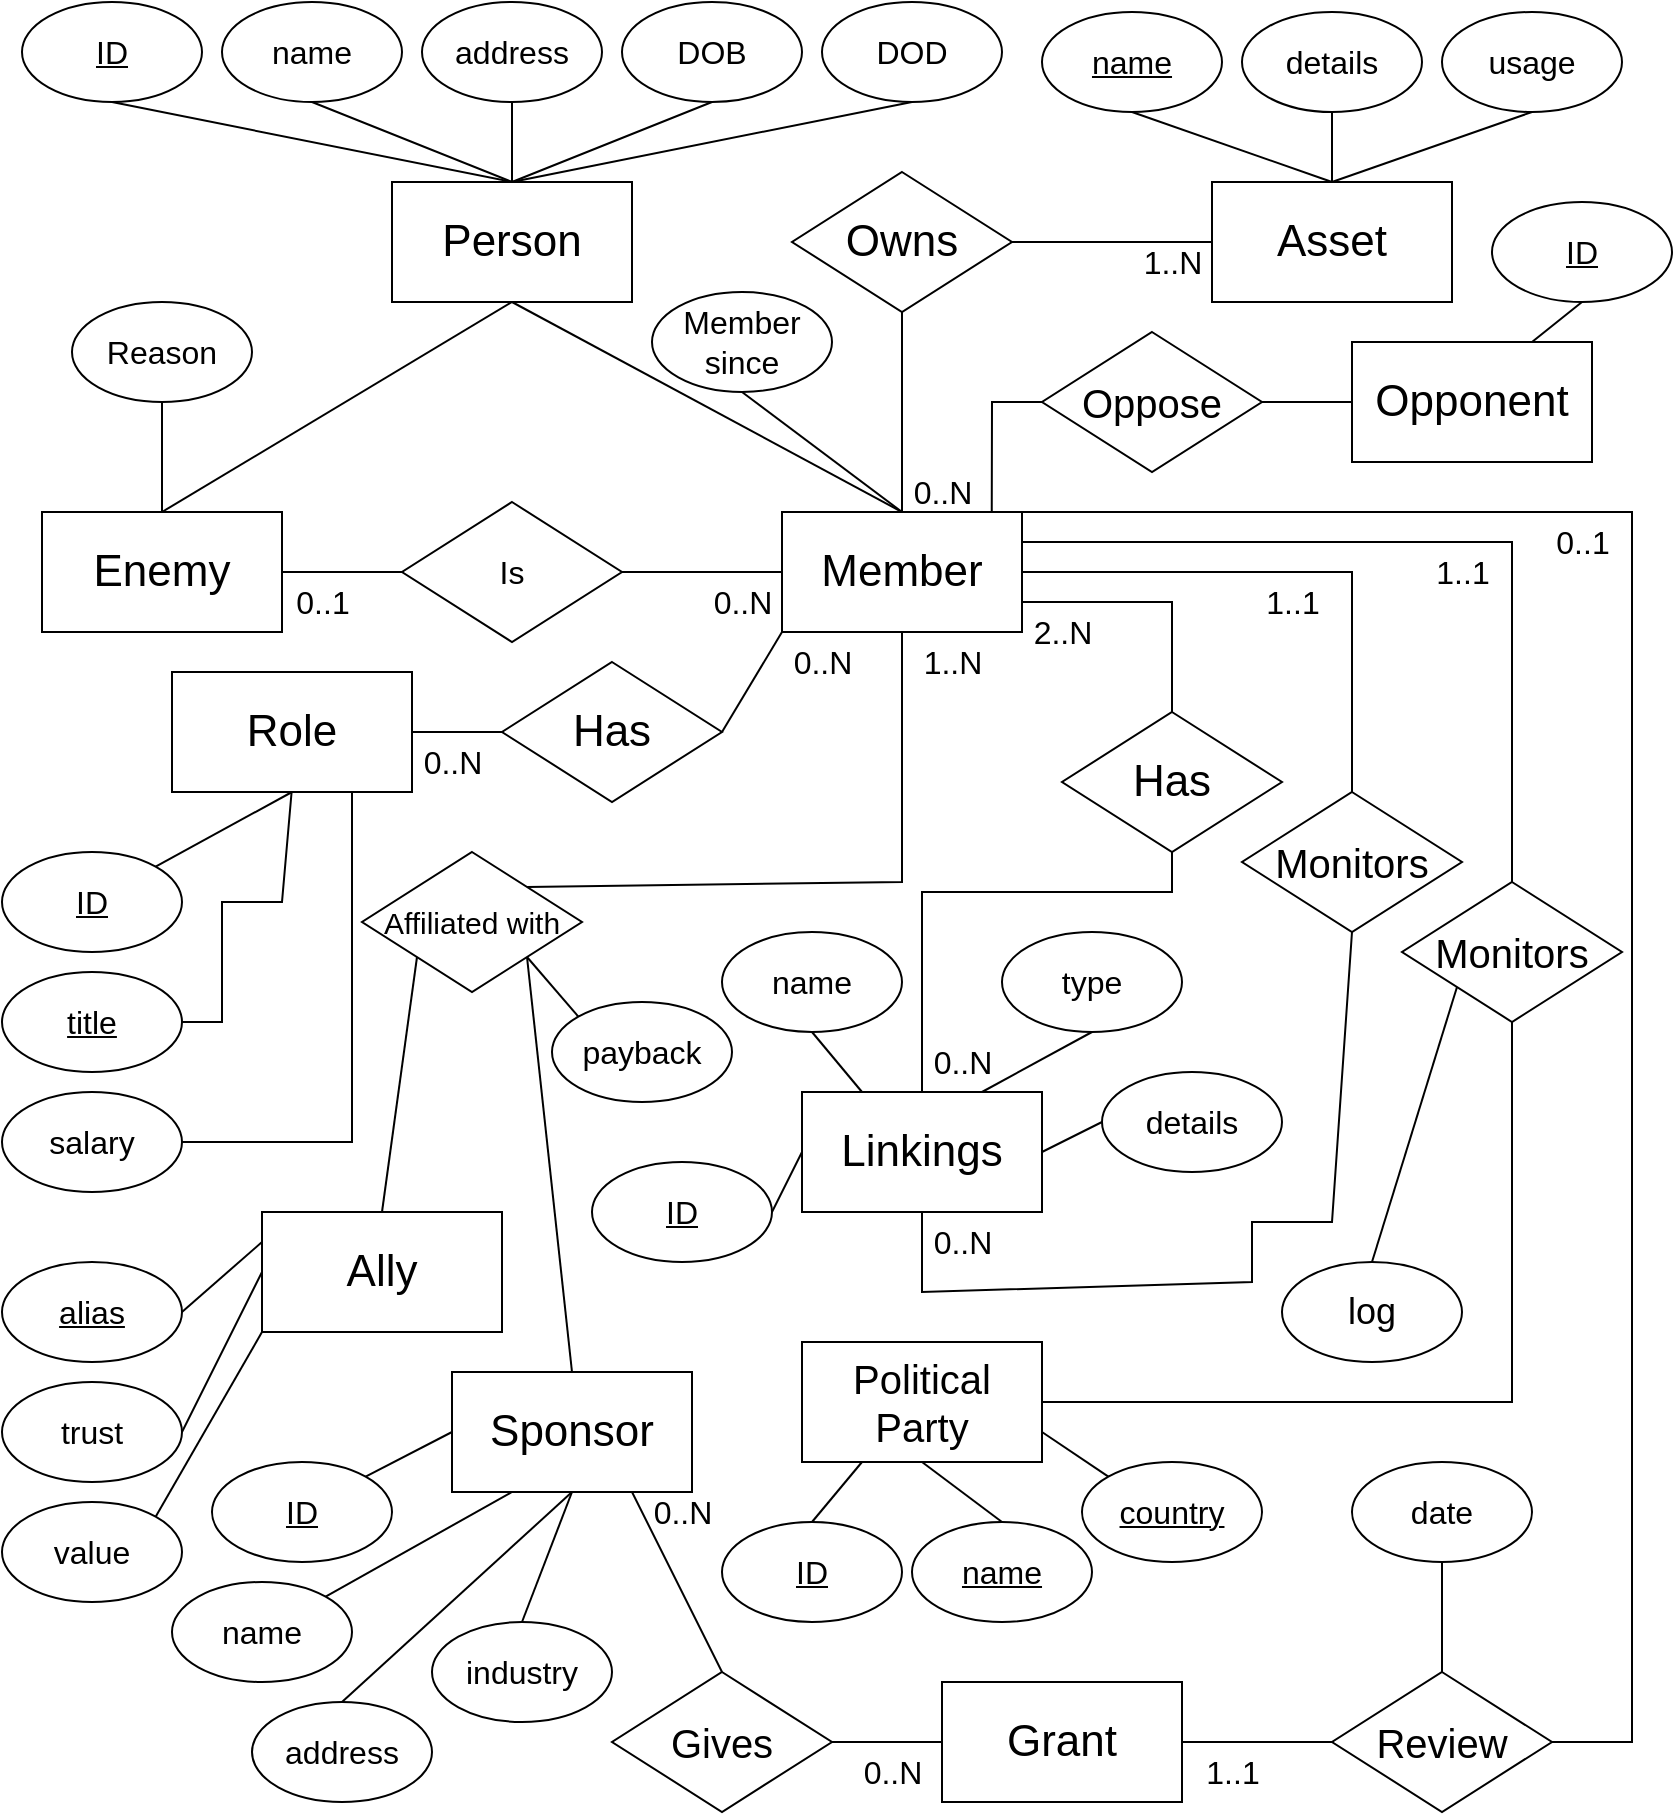 <mxfile version="21.7.5" type="github">
  <diagram name="Page-1" id="virh6kS-kzBfhPwersIV">
    <mxGraphModel dx="1173" dy="1079" grid="1" gridSize="10" guides="1" tooltips="1" connect="1" arrows="1" fold="1" page="1" pageScale="1" pageWidth="850" pageHeight="1100" math="0" shadow="0">
      <root>
        <mxCell id="0" />
        <mxCell id="1" parent="0" />
        <mxCell id="rcmOtTDqJYUiHFNHpbAC-1" value="&lt;font style=&quot;font-size: 22px;&quot;&gt;Person&lt;/font&gt;" style="rounded=0;whiteSpace=wrap;html=1;" vertex="1" parent="1">
          <mxGeometry x="210" y="90" width="120" height="60" as="geometry" />
        </mxCell>
        <mxCell id="rcmOtTDqJYUiHFNHpbAC-2" value="&lt;font style=&quot;font-size: 16px;&quot;&gt;&lt;u&gt;ID&lt;/u&gt;&lt;/font&gt;" style="ellipse;whiteSpace=wrap;html=1;" vertex="1" parent="1">
          <mxGeometry x="25" width="90" height="50" as="geometry" />
        </mxCell>
        <mxCell id="rcmOtTDqJYUiHFNHpbAC-3" value="&lt;font style=&quot;font-size: 16px;&quot;&gt;name&lt;/font&gt;" style="ellipse;whiteSpace=wrap;html=1;" vertex="1" parent="1">
          <mxGeometry x="125" width="90" height="50" as="geometry" />
        </mxCell>
        <mxCell id="rcmOtTDqJYUiHFNHpbAC-4" value="&lt;font style=&quot;font-size: 16px;&quot;&gt;address&lt;/font&gt;" style="ellipse;whiteSpace=wrap;html=1;" vertex="1" parent="1">
          <mxGeometry x="225" width="90" height="50" as="geometry" />
        </mxCell>
        <mxCell id="rcmOtTDqJYUiHFNHpbAC-5" value="&lt;font style=&quot;font-size: 16px;&quot;&gt;DOB&lt;u&gt;&lt;br&gt;&lt;/u&gt;&lt;/font&gt;" style="ellipse;whiteSpace=wrap;html=1;" vertex="1" parent="1">
          <mxGeometry x="325" width="90" height="50" as="geometry" />
        </mxCell>
        <mxCell id="rcmOtTDqJYUiHFNHpbAC-6" value="&lt;font style=&quot;font-size: 16px;&quot;&gt;DOD&lt;/font&gt;" style="ellipse;whiteSpace=wrap;html=1;" vertex="1" parent="1">
          <mxGeometry x="425" width="90" height="50" as="geometry" />
        </mxCell>
        <mxCell id="rcmOtTDqJYUiHFNHpbAC-7" value="" style="endArrow=none;html=1;rounded=0;exitX=0.5;exitY=0;exitDx=0;exitDy=0;entryX=0.5;entryY=1;entryDx=0;entryDy=0;" edge="1" parent="1" source="rcmOtTDqJYUiHFNHpbAC-1" target="rcmOtTDqJYUiHFNHpbAC-2">
          <mxGeometry width="50" height="50" relative="1" as="geometry">
            <mxPoint x="325" y="200" as="sourcePoint" />
            <mxPoint x="375" y="150" as="targetPoint" />
          </mxGeometry>
        </mxCell>
        <mxCell id="rcmOtTDqJYUiHFNHpbAC-8" value="" style="endArrow=none;html=1;rounded=0;exitX=0.5;exitY=0;exitDx=0;exitDy=0;entryX=0.5;entryY=1;entryDx=0;entryDy=0;" edge="1" parent="1" source="rcmOtTDqJYUiHFNHpbAC-1" target="rcmOtTDqJYUiHFNHpbAC-3">
          <mxGeometry width="50" height="50" relative="1" as="geometry">
            <mxPoint x="280" y="100" as="sourcePoint" />
            <mxPoint x="80" y="60" as="targetPoint" />
          </mxGeometry>
        </mxCell>
        <mxCell id="rcmOtTDqJYUiHFNHpbAC-9" value="" style="endArrow=none;html=1;rounded=0;exitX=0.5;exitY=0;exitDx=0;exitDy=0;entryX=0.5;entryY=1;entryDx=0;entryDy=0;" edge="1" parent="1" source="rcmOtTDqJYUiHFNHpbAC-1" target="rcmOtTDqJYUiHFNHpbAC-4">
          <mxGeometry width="50" height="50" relative="1" as="geometry">
            <mxPoint x="290" y="110" as="sourcePoint" />
            <mxPoint x="90" y="70" as="targetPoint" />
          </mxGeometry>
        </mxCell>
        <mxCell id="rcmOtTDqJYUiHFNHpbAC-10" value="" style="endArrow=none;html=1;rounded=0;exitX=0.5;exitY=0;exitDx=0;exitDy=0;entryX=0.5;entryY=1;entryDx=0;entryDy=0;" edge="1" parent="1" source="rcmOtTDqJYUiHFNHpbAC-1" target="rcmOtTDqJYUiHFNHpbAC-5">
          <mxGeometry width="50" height="50" relative="1" as="geometry">
            <mxPoint x="300" y="120" as="sourcePoint" />
            <mxPoint x="100" y="80" as="targetPoint" />
          </mxGeometry>
        </mxCell>
        <mxCell id="rcmOtTDqJYUiHFNHpbAC-11" value="" style="endArrow=none;html=1;rounded=0;exitX=0.5;exitY=0;exitDx=0;exitDy=0;entryX=0.5;entryY=1;entryDx=0;entryDy=0;" edge="1" parent="1" source="rcmOtTDqJYUiHFNHpbAC-1" target="rcmOtTDqJYUiHFNHpbAC-6">
          <mxGeometry width="50" height="50" relative="1" as="geometry">
            <mxPoint x="310" y="130" as="sourcePoint" />
            <mxPoint x="110" y="90" as="targetPoint" />
          </mxGeometry>
        </mxCell>
        <mxCell id="rcmOtTDqJYUiHFNHpbAC-13" value="&lt;font style=&quot;font-size: 22px;&quot;&gt;Member&lt;/font&gt;" style="rounded=0;whiteSpace=wrap;html=1;" vertex="1" parent="1">
          <mxGeometry x="405" y="255" width="120" height="60" as="geometry" />
        </mxCell>
        <mxCell id="rcmOtTDqJYUiHFNHpbAC-14" value="&lt;font style=&quot;font-size: 22px;&quot;&gt;Enemy&lt;/font&gt;" style="rounded=0;whiteSpace=wrap;html=1;" vertex="1" parent="1">
          <mxGeometry x="35" y="255" width="120" height="60" as="geometry" />
        </mxCell>
        <mxCell id="rcmOtTDqJYUiHFNHpbAC-15" value="&lt;font style=&quot;font-size: 22px;&quot;&gt;Asset&lt;/font&gt;" style="rounded=0;whiteSpace=wrap;html=1;" vertex="1" parent="1">
          <mxGeometry x="620" y="90" width="120" height="60" as="geometry" />
        </mxCell>
        <mxCell id="rcmOtTDqJYUiHFNHpbAC-16" value="&lt;font style=&quot;font-size: 22px;&quot;&gt;Linkings&lt;/font&gt;" style="rounded=0;whiteSpace=wrap;html=1;" vertex="1" parent="1">
          <mxGeometry x="415" y="545" width="120" height="60" as="geometry" />
        </mxCell>
        <mxCell id="rcmOtTDqJYUiHFNHpbAC-17" value="&lt;font style=&quot;font-size: 22px;&quot;&gt;Role&lt;/font&gt;" style="rounded=0;whiteSpace=wrap;html=1;" vertex="1" parent="1">
          <mxGeometry x="100" y="335" width="120" height="60" as="geometry" />
        </mxCell>
        <mxCell id="rcmOtTDqJYUiHFNHpbAC-18" value="&lt;font style=&quot;font-size: 20px;&quot;&gt;Political Party&lt;/font&gt;" style="rounded=0;whiteSpace=wrap;html=1;" vertex="1" parent="1">
          <mxGeometry x="415" y="670" width="120" height="60" as="geometry" />
        </mxCell>
        <mxCell id="rcmOtTDqJYUiHFNHpbAC-19" value="&lt;font style=&quot;font-size: 22px;&quot;&gt;Ally&lt;/font&gt;" style="rounded=0;whiteSpace=wrap;html=1;" vertex="1" parent="1">
          <mxGeometry x="145" y="605" width="120" height="60" as="geometry" />
        </mxCell>
        <mxCell id="rcmOtTDqJYUiHFNHpbAC-20" value="&lt;font style=&quot;font-size: 22px;&quot;&gt;Sponsor&lt;/font&gt;" style="rounded=0;whiteSpace=wrap;html=1;" vertex="1" parent="1">
          <mxGeometry x="240" y="685" width="120" height="60" as="geometry" />
        </mxCell>
        <mxCell id="rcmOtTDqJYUiHFNHpbAC-21" value="&lt;font style=&quot;font-size: 22px;&quot;&gt;Grant&lt;/font&gt;" style="rounded=0;whiteSpace=wrap;html=1;" vertex="1" parent="1">
          <mxGeometry x="485" y="840" width="120" height="60" as="geometry" />
        </mxCell>
        <mxCell id="rcmOtTDqJYUiHFNHpbAC-22" value="&lt;font style=&quot;font-size: 22px;&quot;&gt;Opponent&lt;/font&gt;" style="rounded=0;whiteSpace=wrap;html=1;" vertex="1" parent="1">
          <mxGeometry x="690" y="170" width="120" height="60" as="geometry" />
        </mxCell>
        <mxCell id="rcmOtTDqJYUiHFNHpbAC-23" value="" style="endArrow=none;html=1;rounded=0;exitX=0.5;exitY=1;exitDx=0;exitDy=0;entryX=0.5;entryY=0;entryDx=0;entryDy=0;" edge="1" parent="1" source="rcmOtTDqJYUiHFNHpbAC-1" target="rcmOtTDqJYUiHFNHpbAC-14">
          <mxGeometry width="50" height="50" relative="1" as="geometry">
            <mxPoint x="555" y="250" as="sourcePoint" />
            <mxPoint x="605" y="200" as="targetPoint" />
          </mxGeometry>
        </mxCell>
        <mxCell id="rcmOtTDqJYUiHFNHpbAC-24" value="" style="endArrow=none;html=1;rounded=0;exitX=0.5;exitY=1;exitDx=0;exitDy=0;entryX=0.5;entryY=0;entryDx=0;entryDy=0;" edge="1" parent="1" source="rcmOtTDqJYUiHFNHpbAC-1" target="rcmOtTDqJYUiHFNHpbAC-13">
          <mxGeometry width="50" height="50" relative="1" as="geometry">
            <mxPoint x="555" y="250" as="sourcePoint" />
            <mxPoint x="605" y="200" as="targetPoint" />
          </mxGeometry>
        </mxCell>
        <mxCell id="rcmOtTDqJYUiHFNHpbAC-25" value="&lt;font style=&quot;font-size: 22px;&quot;&gt;Owns&lt;/font&gt;" style="rhombus;whiteSpace=wrap;html=1;" vertex="1" parent="1">
          <mxGeometry x="410" y="85" width="110" height="70" as="geometry" />
        </mxCell>
        <mxCell id="rcmOtTDqJYUiHFNHpbAC-27" value="" style="endArrow=none;html=1;rounded=0;exitX=0;exitY=0.5;exitDx=0;exitDy=0;entryX=1;entryY=0.5;entryDx=0;entryDy=0;" edge="1" parent="1" source="rcmOtTDqJYUiHFNHpbAC-15" target="rcmOtTDqJYUiHFNHpbAC-25">
          <mxGeometry width="50" height="50" relative="1" as="geometry">
            <mxPoint x="1015" y="75" as="sourcePoint" />
            <mxPoint x="1065" y="25" as="targetPoint" />
          </mxGeometry>
        </mxCell>
        <mxCell id="rcmOtTDqJYUiHFNHpbAC-28" value="&lt;font style=&quot;font-size: 16px;&quot;&gt;1..N&lt;/font&gt;" style="text;html=1;align=center;verticalAlign=middle;resizable=0;points=[];autosize=1;strokeColor=none;fillColor=none;" vertex="1" parent="1">
          <mxGeometry x="575" y="115" width="50" height="30" as="geometry" />
        </mxCell>
        <mxCell id="rcmOtTDqJYUiHFNHpbAC-29" value="&lt;font style=&quot;font-size: 16px;&quot;&gt;0..N&lt;/font&gt;" style="text;html=1;align=center;verticalAlign=middle;resizable=0;points=[];autosize=1;strokeColor=none;fillColor=none;" vertex="1" parent="1">
          <mxGeometry x="460" y="230" width="50" height="30" as="geometry" />
        </mxCell>
        <mxCell id="rcmOtTDqJYUiHFNHpbAC-30" value="&lt;font style=&quot;font-size: 16px;&quot;&gt;Reason&lt;/font&gt;" style="ellipse;whiteSpace=wrap;html=1;" vertex="1" parent="1">
          <mxGeometry x="50" y="150" width="90" height="50" as="geometry" />
        </mxCell>
        <mxCell id="rcmOtTDqJYUiHFNHpbAC-31" value="" style="endArrow=none;html=1;rounded=0;exitX=0.5;exitY=0;exitDx=0;exitDy=0;entryX=0.5;entryY=1;entryDx=0;entryDy=0;" edge="1" parent="1" source="rcmOtTDqJYUiHFNHpbAC-14" target="rcmOtTDqJYUiHFNHpbAC-30">
          <mxGeometry width="50" height="50" relative="1" as="geometry">
            <mxPoint x="445" y="190" as="sourcePoint" />
            <mxPoint x="495" y="140" as="targetPoint" />
          </mxGeometry>
        </mxCell>
        <mxCell id="rcmOtTDqJYUiHFNHpbAC-32" value="&lt;font style=&quot;font-size: 16px;&quot;&gt;Member since&lt;u&gt;&lt;br&gt;&lt;/u&gt;&lt;/font&gt;" style="ellipse;whiteSpace=wrap;html=1;" vertex="1" parent="1">
          <mxGeometry x="340" y="145" width="90" height="50" as="geometry" />
        </mxCell>
        <mxCell id="rcmOtTDqJYUiHFNHpbAC-33" value="" style="endArrow=none;html=1;rounded=0;exitX=0.5;exitY=0;exitDx=0;exitDy=0;entryX=0.5;entryY=1;entryDx=0;entryDy=0;" edge="1" parent="1" source="rcmOtTDqJYUiHFNHpbAC-13" target="rcmOtTDqJYUiHFNHpbAC-32">
          <mxGeometry width="50" height="50" relative="1" as="geometry">
            <mxPoint x="615" y="170" as="sourcePoint" />
            <mxPoint x="665" y="120" as="targetPoint" />
          </mxGeometry>
        </mxCell>
        <mxCell id="rcmOtTDqJYUiHFNHpbAC-34" value="&lt;font style=&quot;font-size: 16px;&quot;&gt;Is&lt;/font&gt;" style="rhombus;whiteSpace=wrap;html=1;" vertex="1" parent="1">
          <mxGeometry x="215" y="250" width="110" height="70" as="geometry" />
        </mxCell>
        <mxCell id="rcmOtTDqJYUiHFNHpbAC-35" value="" style="endArrow=none;html=1;rounded=0;exitX=0;exitY=0.5;exitDx=0;exitDy=0;entryX=1;entryY=0.5;entryDx=0;entryDy=0;" edge="1" parent="1" source="rcmOtTDqJYUiHFNHpbAC-13" target="rcmOtTDqJYUiHFNHpbAC-34">
          <mxGeometry width="50" height="50" relative="1" as="geometry">
            <mxPoint x="615" y="245" as="sourcePoint" />
            <mxPoint x="665" y="195" as="targetPoint" />
          </mxGeometry>
        </mxCell>
        <mxCell id="rcmOtTDqJYUiHFNHpbAC-36" value="" style="endArrow=none;html=1;rounded=0;exitX=0;exitY=0.5;exitDx=0;exitDy=0;entryX=1;entryY=0.5;entryDx=0;entryDy=0;" edge="1" parent="1" source="rcmOtTDqJYUiHFNHpbAC-34" target="rcmOtTDqJYUiHFNHpbAC-14">
          <mxGeometry width="50" height="50" relative="1" as="geometry">
            <mxPoint x="615" y="245" as="sourcePoint" />
            <mxPoint x="665" y="195" as="targetPoint" />
          </mxGeometry>
        </mxCell>
        <mxCell id="rcmOtTDqJYUiHFNHpbAC-37" value="&lt;font style=&quot;font-size: 16px;&quot;&gt;0..N &lt;br&gt;&lt;/font&gt;" style="text;html=1;align=center;verticalAlign=middle;resizable=0;points=[];autosize=1;strokeColor=none;fillColor=none;" vertex="1" parent="1">
          <mxGeometry x="360" y="285" width="50" height="30" as="geometry" />
        </mxCell>
        <mxCell id="rcmOtTDqJYUiHFNHpbAC-38" value="&lt;u&gt;&lt;font style=&quot;font-size: 16px;&quot;&gt;name&lt;/font&gt;&lt;/u&gt;" style="ellipse;whiteSpace=wrap;html=1;" vertex="1" parent="1">
          <mxGeometry x="535" y="5" width="90" height="50" as="geometry" />
        </mxCell>
        <mxCell id="rcmOtTDqJYUiHFNHpbAC-39" value="&lt;font style=&quot;font-size: 16px;&quot;&gt;details&lt;/font&gt;" style="ellipse;whiteSpace=wrap;html=1;" vertex="1" parent="1">
          <mxGeometry x="635" y="5" width="90" height="50" as="geometry" />
        </mxCell>
        <mxCell id="rcmOtTDqJYUiHFNHpbAC-40" value="&lt;font style=&quot;font-size: 16px;&quot;&gt;usage&lt;/font&gt;" style="ellipse;whiteSpace=wrap;html=1;" vertex="1" parent="1">
          <mxGeometry x="735" y="5" width="90" height="50" as="geometry" />
        </mxCell>
        <mxCell id="rcmOtTDqJYUiHFNHpbAC-41" value="" style="endArrow=none;html=1;rounded=0;exitX=0.5;exitY=0;exitDx=0;exitDy=0;entryX=0.5;entryY=1;entryDx=0;entryDy=0;" edge="1" parent="1" source="rcmOtTDqJYUiHFNHpbAC-15" target="rcmOtTDqJYUiHFNHpbAC-38">
          <mxGeometry width="50" height="50" relative="1" as="geometry">
            <mxPoint x="1045" y="15" as="sourcePoint" />
            <mxPoint x="1095" y="-35" as="targetPoint" />
          </mxGeometry>
        </mxCell>
        <mxCell id="rcmOtTDqJYUiHFNHpbAC-42" value="" style="endArrow=none;html=1;rounded=0;exitX=0.5;exitY=0;exitDx=0;exitDy=0;entryX=0.5;entryY=1;entryDx=0;entryDy=0;" edge="1" parent="1" source="rcmOtTDqJYUiHFNHpbAC-15" target="rcmOtTDqJYUiHFNHpbAC-39">
          <mxGeometry width="50" height="50" relative="1" as="geometry">
            <mxPoint x="740" y="95" as="sourcePoint" />
            <mxPoint x="1105" y="-25" as="targetPoint" />
          </mxGeometry>
        </mxCell>
        <mxCell id="rcmOtTDqJYUiHFNHpbAC-43" value="" style="endArrow=none;html=1;rounded=0;exitX=0.5;exitY=0;exitDx=0;exitDy=0;entryX=0.5;entryY=1;entryDx=0;entryDy=0;" edge="1" parent="1" source="rcmOtTDqJYUiHFNHpbAC-15" target="rcmOtTDqJYUiHFNHpbAC-40">
          <mxGeometry width="50" height="50" relative="1" as="geometry">
            <mxPoint x="750" y="105" as="sourcePoint" />
            <mxPoint x="1115" y="-15" as="targetPoint" />
          </mxGeometry>
        </mxCell>
        <mxCell id="rcmOtTDqJYUiHFNHpbAC-44" value="&lt;u&gt;&lt;font style=&quot;font-size: 16px;&quot;&gt;ID&lt;/font&gt;&lt;/u&gt;" style="ellipse;whiteSpace=wrap;html=1;" vertex="1" parent="1">
          <mxGeometry x="310" y="580" width="90" height="50" as="geometry" />
        </mxCell>
        <mxCell id="rcmOtTDqJYUiHFNHpbAC-45" value="&lt;font style=&quot;font-size: 16px;&quot;&gt;name&lt;/font&gt;" style="ellipse;whiteSpace=wrap;html=1;" vertex="1" parent="1">
          <mxGeometry x="375" y="465" width="90" height="50" as="geometry" />
        </mxCell>
        <mxCell id="rcmOtTDqJYUiHFNHpbAC-46" value="&lt;font style=&quot;font-size: 16px;&quot;&gt;type&lt;/font&gt;" style="ellipse;whiteSpace=wrap;html=1;" vertex="1" parent="1">
          <mxGeometry x="515" y="465" width="90" height="50" as="geometry" />
        </mxCell>
        <mxCell id="rcmOtTDqJYUiHFNHpbAC-47" value="&lt;font style=&quot;font-size: 16px;&quot;&gt;details&lt;/font&gt;" style="ellipse;whiteSpace=wrap;html=1;" vertex="1" parent="1">
          <mxGeometry x="565" y="535" width="90" height="50" as="geometry" />
        </mxCell>
        <mxCell id="rcmOtTDqJYUiHFNHpbAC-48" value="" style="endArrow=none;html=1;rounded=0;entryX=0;entryY=0.5;entryDx=0;entryDy=0;exitX=1;exitY=0.5;exitDx=0;exitDy=0;" edge="1" parent="1" source="rcmOtTDqJYUiHFNHpbAC-44" target="rcmOtTDqJYUiHFNHpbAC-16">
          <mxGeometry width="50" height="50" relative="1" as="geometry">
            <mxPoint x="535" y="755" as="sourcePoint" />
            <mxPoint x="585" y="705" as="targetPoint" />
          </mxGeometry>
        </mxCell>
        <mxCell id="rcmOtTDqJYUiHFNHpbAC-49" value="" style="endArrow=none;html=1;rounded=0;entryX=0.25;entryY=0;entryDx=0;entryDy=0;exitX=0.5;exitY=1;exitDx=0;exitDy=0;" edge="1" parent="1" source="rcmOtTDqJYUiHFNHpbAC-45" target="rcmOtTDqJYUiHFNHpbAC-16">
          <mxGeometry width="50" height="50" relative="1" as="geometry">
            <mxPoint x="535" y="755" as="sourcePoint" />
            <mxPoint x="585" y="705" as="targetPoint" />
          </mxGeometry>
        </mxCell>
        <mxCell id="rcmOtTDqJYUiHFNHpbAC-50" value="" style="endArrow=none;html=1;rounded=0;exitX=0.75;exitY=0;exitDx=0;exitDy=0;entryX=0.5;entryY=1;entryDx=0;entryDy=0;" edge="1" parent="1" source="rcmOtTDqJYUiHFNHpbAC-16" target="rcmOtTDqJYUiHFNHpbAC-46">
          <mxGeometry width="50" height="50" relative="1" as="geometry">
            <mxPoint x="535" y="755" as="sourcePoint" />
            <mxPoint x="585" y="705" as="targetPoint" />
          </mxGeometry>
        </mxCell>
        <mxCell id="rcmOtTDqJYUiHFNHpbAC-51" value="" style="endArrow=none;html=1;rounded=0;exitX=1;exitY=0.5;exitDx=0;exitDy=0;entryX=0;entryY=0.5;entryDx=0;entryDy=0;" edge="1" parent="1" source="rcmOtTDqJYUiHFNHpbAC-16" target="rcmOtTDqJYUiHFNHpbAC-47">
          <mxGeometry width="50" height="50" relative="1" as="geometry">
            <mxPoint x="535" y="755" as="sourcePoint" />
            <mxPoint x="585" y="705" as="targetPoint" />
          </mxGeometry>
        </mxCell>
        <mxCell id="rcmOtTDqJYUiHFNHpbAC-53" value="&lt;font style=&quot;font-size: 16px;&quot;&gt;2..N&lt;/font&gt;" style="text;html=1;align=center;verticalAlign=middle;resizable=0;points=[];autosize=1;strokeColor=none;fillColor=none;" vertex="1" parent="1">
          <mxGeometry x="520" y="300" width="50" height="30" as="geometry" />
        </mxCell>
        <mxCell id="rcmOtTDqJYUiHFNHpbAC-54" value="&lt;font style=&quot;font-size: 16px;&quot;&gt;0..1 &lt;br&gt;&lt;/font&gt;" style="text;html=1;align=center;verticalAlign=middle;resizable=0;points=[];autosize=1;strokeColor=none;fillColor=none;" vertex="1" parent="1">
          <mxGeometry x="150" y="285" width="50" height="30" as="geometry" />
        </mxCell>
        <mxCell id="rcmOtTDqJYUiHFNHpbAC-55" value="&lt;font style=&quot;font-size: 22px;&quot;&gt;Has&lt;/font&gt;" style="rhombus;whiteSpace=wrap;html=1;" vertex="1" parent="1">
          <mxGeometry x="545" y="355" width="110" height="70" as="geometry" />
        </mxCell>
        <mxCell id="rcmOtTDqJYUiHFNHpbAC-57" value="" style="endArrow=none;html=1;rounded=0;exitX=1;exitY=0.75;exitDx=0;exitDy=0;entryX=0.5;entryY=0;entryDx=0;entryDy=0;" edge="1" parent="1" source="rcmOtTDqJYUiHFNHpbAC-13" target="rcmOtTDqJYUiHFNHpbAC-55">
          <mxGeometry width="50" height="50" relative="1" as="geometry">
            <mxPoint x="605" y="320" as="sourcePoint" />
            <mxPoint x="615" y="285" as="targetPoint" />
            <Array as="points">
              <mxPoint x="600" y="300" />
            </Array>
          </mxGeometry>
        </mxCell>
        <mxCell id="rcmOtTDqJYUiHFNHpbAC-59" value="" style="endArrow=none;html=1;rounded=0;entryX=0.5;entryY=1;entryDx=0;entryDy=0;exitX=0.5;exitY=0;exitDx=0;exitDy=0;" edge="1" parent="1" source="rcmOtTDqJYUiHFNHpbAC-16" target="rcmOtTDqJYUiHFNHpbAC-55">
          <mxGeometry width="50" height="50" relative="1" as="geometry">
            <mxPoint x="505" y="475" as="sourcePoint" />
            <mxPoint x="555" y="425" as="targetPoint" />
            <Array as="points">
              <mxPoint x="475" y="445" />
              <mxPoint x="600" y="445" />
            </Array>
          </mxGeometry>
        </mxCell>
        <mxCell id="rcmOtTDqJYUiHFNHpbAC-60" value="&lt;font style=&quot;font-size: 16px;&quot;&gt;0..N&lt;/font&gt;" style="text;html=1;align=center;verticalAlign=middle;resizable=0;points=[];autosize=1;strokeColor=none;fillColor=none;" vertex="1" parent="1">
          <mxGeometry x="470" y="515" width="50" height="30" as="geometry" />
        </mxCell>
        <mxCell id="rcmOtTDqJYUiHFNHpbAC-61" value="" style="endArrow=none;html=1;rounded=0;exitX=0.5;exitY=1;exitDx=0;exitDy=0;" edge="1" parent="1" source="rcmOtTDqJYUiHFNHpbAC-62">
          <mxGeometry width="50" height="50" relative="1" as="geometry">
            <mxPoint x="555" y="645" as="sourcePoint" />
            <mxPoint x="475" y="605" as="targetPoint" />
            <Array as="points">
              <mxPoint x="680" y="610" />
              <mxPoint x="640" y="610" />
              <mxPoint x="640" y="640" />
              <mxPoint x="475" y="645" />
            </Array>
          </mxGeometry>
        </mxCell>
        <mxCell id="rcmOtTDqJYUiHFNHpbAC-62" value="&lt;font style=&quot;font-size: 20px;&quot;&gt;Monitors&lt;/font&gt;" style="rhombus;whiteSpace=wrap;html=1;" vertex="1" parent="1">
          <mxGeometry x="635" y="395" width="110" height="70" as="geometry" />
        </mxCell>
        <mxCell id="rcmOtTDqJYUiHFNHpbAC-63" value="" style="endArrow=none;html=1;rounded=0;exitX=0.5;exitY=0;exitDx=0;exitDy=0;entryX=1;entryY=0.5;entryDx=0;entryDy=0;" edge="1" parent="1" source="rcmOtTDqJYUiHFNHpbAC-62" target="rcmOtTDqJYUiHFNHpbAC-13">
          <mxGeometry width="50" height="50" relative="1" as="geometry">
            <mxPoint x="715" y="325" as="sourcePoint" />
            <mxPoint x="730" y="265" as="targetPoint" />
            <Array as="points">
              <mxPoint x="690" y="285" />
            </Array>
          </mxGeometry>
        </mxCell>
        <mxCell id="rcmOtTDqJYUiHFNHpbAC-64" value="&lt;font style=&quot;font-size: 16px;&quot;&gt;1..1 &lt;br&gt;&lt;/font&gt;" style="text;html=1;align=center;verticalAlign=middle;resizable=0;points=[];autosize=1;strokeColor=none;fillColor=none;" vertex="1" parent="1">
          <mxGeometry x="635" y="285" width="50" height="30" as="geometry" />
        </mxCell>
        <mxCell id="rcmOtTDqJYUiHFNHpbAC-65" value="&lt;font style=&quot;font-size: 16px;&quot;&gt;0..N&lt;/font&gt;" style="text;html=1;align=center;verticalAlign=middle;resizable=0;points=[];autosize=1;strokeColor=none;fillColor=none;" vertex="1" parent="1">
          <mxGeometry x="470" y="605" width="50" height="30" as="geometry" />
        </mxCell>
        <mxCell id="rcmOtTDqJYUiHFNHpbAC-66" value="&lt;u&gt;&lt;font style=&quot;font-size: 16px;&quot;&gt;ID&lt;/font&gt;&lt;/u&gt;" style="ellipse;whiteSpace=wrap;html=1;" vertex="1" parent="1">
          <mxGeometry x="15" y="425" width="90" height="50" as="geometry" />
        </mxCell>
        <mxCell id="rcmOtTDqJYUiHFNHpbAC-67" value="&lt;u&gt;&lt;font style=&quot;font-size: 16px;&quot;&gt;title&lt;/font&gt;&lt;/u&gt;" style="ellipse;whiteSpace=wrap;html=1;" vertex="1" parent="1">
          <mxGeometry x="15" y="485" width="90" height="50" as="geometry" />
        </mxCell>
        <mxCell id="rcmOtTDqJYUiHFNHpbAC-68" value="&lt;font style=&quot;font-size: 16px;&quot;&gt;salary&lt;/font&gt;" style="ellipse;whiteSpace=wrap;html=1;" vertex="1" parent="1">
          <mxGeometry x="15" y="545" width="90" height="50" as="geometry" />
        </mxCell>
        <mxCell id="rcmOtTDqJYUiHFNHpbAC-69" value="" style="endArrow=none;html=1;rounded=0;exitX=0.5;exitY=1;exitDx=0;exitDy=0;entryX=1;entryY=0;entryDx=0;entryDy=0;" edge="1" parent="1" source="rcmOtTDqJYUiHFNHpbAC-17" target="rcmOtTDqJYUiHFNHpbAC-66">
          <mxGeometry width="50" height="50" relative="1" as="geometry">
            <mxPoint x="245" y="315" as="sourcePoint" />
            <mxPoint x="295" y="265" as="targetPoint" />
          </mxGeometry>
        </mxCell>
        <mxCell id="rcmOtTDqJYUiHFNHpbAC-70" value="" style="endArrow=none;html=1;rounded=0;entryX=0.5;entryY=1;entryDx=0;entryDy=0;exitX=1;exitY=0.5;exitDx=0;exitDy=0;" edge="1" parent="1" source="rcmOtTDqJYUiHFNHpbAC-67">
          <mxGeometry width="50" height="50" relative="1" as="geometry">
            <mxPoint x="159.8" y="425" as="sourcePoint" />
            <mxPoint x="159.8" y="395" as="targetPoint" />
            <Array as="points">
              <mxPoint x="125" y="510" />
              <mxPoint x="125" y="450" />
              <mxPoint x="155" y="450" />
            </Array>
          </mxGeometry>
        </mxCell>
        <mxCell id="rcmOtTDqJYUiHFNHpbAC-71" value="" style="endArrow=none;html=1;rounded=0;entryX=1;entryY=0.5;entryDx=0;entryDy=0;exitX=0.75;exitY=1;exitDx=0;exitDy=0;" edge="1" parent="1" source="rcmOtTDqJYUiHFNHpbAC-17" target="rcmOtTDqJYUiHFNHpbAC-68">
          <mxGeometry width="50" height="50" relative="1" as="geometry">
            <mxPoint x="160" y="400" as="sourcePoint" />
            <mxPoint x="80" y="495" as="targetPoint" />
            <Array as="points">
              <mxPoint x="190" y="570" />
            </Array>
          </mxGeometry>
        </mxCell>
        <mxCell id="rcmOtTDqJYUiHFNHpbAC-73" value="" style="endArrow=none;html=1;rounded=0;exitX=0.5;exitY=0;exitDx=0;exitDy=0;entryX=0.5;entryY=1;entryDx=0;entryDy=0;" edge="1" parent="1" source="rcmOtTDqJYUiHFNHpbAC-13" target="rcmOtTDqJYUiHFNHpbAC-25">
          <mxGeometry width="50" height="50" relative="1" as="geometry">
            <mxPoint x="485" y="190" as="sourcePoint" />
            <mxPoint x="535" y="140" as="targetPoint" />
          </mxGeometry>
        </mxCell>
        <mxCell id="rcmOtTDqJYUiHFNHpbAC-74" value="" style="endArrow=none;html=1;rounded=0;entryX=0;entryY=1;entryDx=0;entryDy=0;exitX=1;exitY=0.5;exitDx=0;exitDy=0;" edge="1" parent="1" source="rcmOtTDqJYUiHFNHpbAC-75" target="rcmOtTDqJYUiHFNHpbAC-13">
          <mxGeometry width="50" height="50" relative="1" as="geometry">
            <mxPoint x="365" y="370" as="sourcePoint" />
            <mxPoint x="355" y="335" as="targetPoint" />
          </mxGeometry>
        </mxCell>
        <mxCell id="rcmOtTDqJYUiHFNHpbAC-75" value="&lt;font style=&quot;font-size: 22px;&quot;&gt;Has&lt;/font&gt;" style="rhombus;whiteSpace=wrap;html=1;" vertex="1" parent="1">
          <mxGeometry x="265" y="330" width="110" height="70" as="geometry" />
        </mxCell>
        <mxCell id="rcmOtTDqJYUiHFNHpbAC-76" value="" style="endArrow=none;html=1;rounded=0;entryX=0;entryY=0.5;entryDx=0;entryDy=0;exitX=1;exitY=0.5;exitDx=0;exitDy=0;" edge="1" parent="1" source="rcmOtTDqJYUiHFNHpbAC-17" target="rcmOtTDqJYUiHFNHpbAC-75">
          <mxGeometry width="50" height="50" relative="1" as="geometry">
            <mxPoint x="200" y="460" as="sourcePoint" />
            <mxPoint x="250" y="410" as="targetPoint" />
          </mxGeometry>
        </mxCell>
        <mxCell id="rcmOtTDqJYUiHFNHpbAC-77" value="&lt;font style=&quot;font-size: 16px;&quot;&gt;0..N &lt;br&gt;&lt;/font&gt;" style="text;html=1;align=center;verticalAlign=middle;resizable=0;points=[];autosize=1;strokeColor=none;fillColor=none;" vertex="1" parent="1">
          <mxGeometry x="400" y="315" width="50" height="30" as="geometry" />
        </mxCell>
        <mxCell id="rcmOtTDqJYUiHFNHpbAC-78" value="&lt;font style=&quot;font-size: 16px;&quot;&gt;0..N &lt;br&gt;&lt;/font&gt;" style="text;html=1;align=center;verticalAlign=middle;resizable=0;points=[];autosize=1;strokeColor=none;fillColor=none;" vertex="1" parent="1">
          <mxGeometry x="215" y="365" width="50" height="30" as="geometry" />
        </mxCell>
        <mxCell id="rcmOtTDqJYUiHFNHpbAC-79" value="&lt;u&gt;&lt;font style=&quot;font-size: 16px;&quot;&gt;country&lt;/font&gt;&lt;/u&gt;" style="ellipse;whiteSpace=wrap;html=1;" vertex="1" parent="1">
          <mxGeometry x="555" y="730" width="90" height="50" as="geometry" />
        </mxCell>
        <mxCell id="rcmOtTDqJYUiHFNHpbAC-80" value="&lt;u&gt;&lt;font style=&quot;font-size: 16px;&quot;&gt;ID&lt;/font&gt;&lt;/u&gt;" style="ellipse;whiteSpace=wrap;html=1;" vertex="1" parent="1">
          <mxGeometry x="375" y="760" width="90" height="50" as="geometry" />
        </mxCell>
        <mxCell id="rcmOtTDqJYUiHFNHpbAC-81" value="&lt;u&gt;&lt;font style=&quot;font-size: 16px;&quot;&gt;name&lt;/font&gt;&lt;/u&gt;" style="ellipse;whiteSpace=wrap;html=1;" vertex="1" parent="1">
          <mxGeometry x="470" y="760" width="90" height="50" as="geometry" />
        </mxCell>
        <mxCell id="rcmOtTDqJYUiHFNHpbAC-82" value="&lt;font style=&quot;font-size: 20px;&quot;&gt;Monitors&lt;/font&gt;" style="rhombus;whiteSpace=wrap;html=1;" vertex="1" parent="1">
          <mxGeometry x="715" y="440" width="110" height="70" as="geometry" />
        </mxCell>
        <mxCell id="rcmOtTDqJYUiHFNHpbAC-83" value="" style="endArrow=none;html=1;rounded=0;exitX=1;exitY=0.25;exitDx=0;exitDy=0;entryX=0.5;entryY=0;entryDx=0;entryDy=0;" edge="1" parent="1" source="rcmOtTDqJYUiHFNHpbAC-13" target="rcmOtTDqJYUiHFNHpbAC-82">
          <mxGeometry width="50" height="50" relative="1" as="geometry">
            <mxPoint x="735" y="280" as="sourcePoint" />
            <mxPoint x="785" y="230" as="targetPoint" />
            <Array as="points">
              <mxPoint x="770" y="270" />
            </Array>
          </mxGeometry>
        </mxCell>
        <mxCell id="rcmOtTDqJYUiHFNHpbAC-84" value="&lt;font style=&quot;font-size: 16px;&quot;&gt;1..1 &lt;br&gt;&lt;/font&gt;" style="text;html=1;align=center;verticalAlign=middle;resizable=0;points=[];autosize=1;strokeColor=none;fillColor=none;" vertex="1" parent="1">
          <mxGeometry x="720" y="270" width="50" height="30" as="geometry" />
        </mxCell>
        <mxCell id="rcmOtTDqJYUiHFNHpbAC-85" value="" style="endArrow=none;html=1;rounded=0;entryX=0.5;entryY=1;entryDx=0;entryDy=0;exitX=1;exitY=0.5;exitDx=0;exitDy=0;" edge="1" parent="1" source="rcmOtTDqJYUiHFNHpbAC-18" target="rcmOtTDqJYUiHFNHpbAC-82">
          <mxGeometry width="50" height="50" relative="1" as="geometry">
            <mxPoint x="745" y="680" as="sourcePoint" />
            <mxPoint x="795" y="630" as="targetPoint" />
            <Array as="points">
              <mxPoint x="770" y="700" />
            </Array>
          </mxGeometry>
        </mxCell>
        <mxCell id="rcmOtTDqJYUiHFNHpbAC-88" value="" style="endArrow=none;html=1;rounded=0;entryX=0.25;entryY=1;entryDx=0;entryDy=0;exitX=0.5;exitY=0;exitDx=0;exitDy=0;" edge="1" parent="1" source="rcmOtTDqJYUiHFNHpbAC-80" target="rcmOtTDqJYUiHFNHpbAC-18">
          <mxGeometry width="50" height="50" relative="1" as="geometry">
            <mxPoint x="415" y="770" as="sourcePoint" />
            <mxPoint x="380" y="710" as="targetPoint" />
          </mxGeometry>
        </mxCell>
        <mxCell id="rcmOtTDqJYUiHFNHpbAC-89" value="" style="endArrow=none;html=1;rounded=0;entryX=0.5;entryY=1;entryDx=0;entryDy=0;exitX=0.5;exitY=0;exitDx=0;exitDy=0;" edge="1" parent="1" source="rcmOtTDqJYUiHFNHpbAC-81" target="rcmOtTDqJYUiHFNHpbAC-18">
          <mxGeometry width="50" height="50" relative="1" as="geometry">
            <mxPoint x="350" y="800" as="sourcePoint" />
            <mxPoint x="400" y="750" as="targetPoint" />
          </mxGeometry>
        </mxCell>
        <mxCell id="rcmOtTDqJYUiHFNHpbAC-90" value="" style="endArrow=none;html=1;rounded=0;entryX=1;entryY=0.75;entryDx=0;entryDy=0;exitX=0;exitY=0;exitDx=0;exitDy=0;" edge="1" parent="1" source="rcmOtTDqJYUiHFNHpbAC-79" target="rcmOtTDqJYUiHFNHpbAC-18">
          <mxGeometry width="50" height="50" relative="1" as="geometry">
            <mxPoint x="450" y="840" as="sourcePoint" />
            <mxPoint x="500" y="790" as="targetPoint" />
          </mxGeometry>
        </mxCell>
        <mxCell id="rcmOtTDqJYUiHFNHpbAC-91" value="&lt;u&gt;&lt;font style=&quot;font-size: 16px;&quot;&gt;alias&lt;/font&gt;&lt;/u&gt;" style="ellipse;whiteSpace=wrap;html=1;" vertex="1" parent="1">
          <mxGeometry x="15" y="630" width="90" height="50" as="geometry" />
        </mxCell>
        <mxCell id="rcmOtTDqJYUiHFNHpbAC-92" value="&lt;font style=&quot;font-size: 16px;&quot;&gt;trust&lt;/font&gt;" style="ellipse;whiteSpace=wrap;html=1;" vertex="1" parent="1">
          <mxGeometry x="15" y="690" width="90" height="50" as="geometry" />
        </mxCell>
        <mxCell id="rcmOtTDqJYUiHFNHpbAC-93" value="&lt;font style=&quot;font-size: 16px;&quot;&gt;value&lt;/font&gt;" style="ellipse;whiteSpace=wrap;html=1;" vertex="1" parent="1">
          <mxGeometry x="15" y="750" width="90" height="50" as="geometry" />
        </mxCell>
        <mxCell id="rcmOtTDqJYUiHFNHpbAC-94" value="&lt;font style=&quot;font-size: 15px;&quot;&gt;Affiliated with&lt;/font&gt;" style="rhombus;whiteSpace=wrap;html=1;" vertex="1" parent="1">
          <mxGeometry x="195" y="425" width="110" height="70" as="geometry" />
        </mxCell>
        <mxCell id="rcmOtTDqJYUiHFNHpbAC-95" value="" style="endArrow=none;html=1;rounded=0;entryX=0.5;entryY=1;entryDx=0;entryDy=0;exitX=1;exitY=0;exitDx=0;exitDy=0;" edge="1" parent="1" source="rcmOtTDqJYUiHFNHpbAC-94" target="rcmOtTDqJYUiHFNHpbAC-13">
          <mxGeometry width="50" height="50" relative="1" as="geometry">
            <mxPoint x="430" y="400" as="sourcePoint" />
            <mxPoint x="480" y="350" as="targetPoint" />
            <Array as="points">
              <mxPoint x="465" y="440" />
            </Array>
          </mxGeometry>
        </mxCell>
        <mxCell id="rcmOtTDqJYUiHFNHpbAC-96" value="&lt;font style=&quot;font-size: 16px;&quot;&gt;1..N &lt;br&gt;&lt;/font&gt;" style="text;html=1;align=center;verticalAlign=middle;resizable=0;points=[];autosize=1;strokeColor=none;fillColor=none;" vertex="1" parent="1">
          <mxGeometry x="465" y="315" width="50" height="30" as="geometry" />
        </mxCell>
        <mxCell id="rcmOtTDqJYUiHFNHpbAC-97" value="" style="endArrow=none;html=1;rounded=0;exitX=0.5;exitY=0;exitDx=0;exitDy=0;entryX=0;entryY=1;entryDx=0;entryDy=0;" edge="1" parent="1" source="rcmOtTDqJYUiHFNHpbAC-19" target="rcmOtTDqJYUiHFNHpbAC-94">
          <mxGeometry width="50" height="50" relative="1" as="geometry">
            <mxPoint x="295" y="500" as="sourcePoint" />
            <mxPoint x="345" y="450" as="targetPoint" />
          </mxGeometry>
        </mxCell>
        <mxCell id="rcmOtTDqJYUiHFNHpbAC-98" value="" style="endArrow=none;html=1;rounded=0;entryX=0;entryY=0.25;entryDx=0;entryDy=0;exitX=1;exitY=0.5;exitDx=0;exitDy=0;" edge="1" parent="1" source="rcmOtTDqJYUiHFNHpbAC-91" target="rcmOtTDqJYUiHFNHpbAC-19">
          <mxGeometry width="50" height="50" relative="1" as="geometry">
            <mxPoint x="115" y="700" as="sourcePoint" />
            <mxPoint x="165" y="650" as="targetPoint" />
          </mxGeometry>
        </mxCell>
        <mxCell id="rcmOtTDqJYUiHFNHpbAC-99" value="" style="endArrow=none;html=1;rounded=0;entryX=0;entryY=0.5;entryDx=0;entryDy=0;exitX=1;exitY=0.5;exitDx=0;exitDy=0;" edge="1" parent="1" source="rcmOtTDqJYUiHFNHpbAC-92" target="rcmOtTDqJYUiHFNHpbAC-19">
          <mxGeometry width="50" height="50" relative="1" as="geometry">
            <mxPoint x="115" y="665" as="sourcePoint" />
            <mxPoint x="200" y="670" as="targetPoint" />
          </mxGeometry>
        </mxCell>
        <mxCell id="rcmOtTDqJYUiHFNHpbAC-100" value="" style="endArrow=none;html=1;rounded=0;entryX=0;entryY=1;entryDx=0;entryDy=0;exitX=1;exitY=0;exitDx=0;exitDy=0;" edge="1" parent="1" source="rcmOtTDqJYUiHFNHpbAC-93" target="rcmOtTDqJYUiHFNHpbAC-19">
          <mxGeometry width="50" height="50" relative="1" as="geometry">
            <mxPoint x="125" y="675" as="sourcePoint" />
            <mxPoint x="210" y="680" as="targetPoint" />
          </mxGeometry>
        </mxCell>
        <mxCell id="rcmOtTDqJYUiHFNHpbAC-101" value="&lt;font style=&quot;font-size: 16px;&quot;&gt;industry&lt;/font&gt;" style="ellipse;whiteSpace=wrap;html=1;" vertex="1" parent="1">
          <mxGeometry x="230" y="810" width="90" height="50" as="geometry" />
        </mxCell>
        <mxCell id="rcmOtTDqJYUiHFNHpbAC-102" value="&lt;font style=&quot;font-size: 16px;&quot;&gt;address&lt;/font&gt;" style="ellipse;whiteSpace=wrap;html=1;" vertex="1" parent="1">
          <mxGeometry x="140" y="850" width="90" height="50" as="geometry" />
        </mxCell>
        <mxCell id="rcmOtTDqJYUiHFNHpbAC-103" value="&lt;font style=&quot;font-size: 16px;&quot;&gt;name&lt;/font&gt;" style="ellipse;whiteSpace=wrap;html=1;" vertex="1" parent="1">
          <mxGeometry x="100" y="790" width="90" height="50" as="geometry" />
        </mxCell>
        <mxCell id="rcmOtTDqJYUiHFNHpbAC-104" value="&lt;u&gt;&lt;font style=&quot;font-size: 16px;&quot;&gt;ID&lt;/font&gt;&lt;/u&gt;" style="ellipse;whiteSpace=wrap;html=1;" vertex="1" parent="1">
          <mxGeometry x="120" y="730" width="90" height="50" as="geometry" />
        </mxCell>
        <mxCell id="rcmOtTDqJYUiHFNHpbAC-110" value="&lt;font style=&quot;font-size: 16px;&quot;&gt;payback&lt;/font&gt;" style="ellipse;whiteSpace=wrap;html=1;" vertex="1" parent="1">
          <mxGeometry x="290" y="500" width="90" height="50" as="geometry" />
        </mxCell>
        <mxCell id="rcmOtTDqJYUiHFNHpbAC-112" value="&lt;font style=&quot;font-size: 18px;&quot;&gt;log&lt;/font&gt;" style="ellipse;whiteSpace=wrap;html=1;" vertex="1" parent="1">
          <mxGeometry x="655" y="630" width="90" height="50" as="geometry" />
        </mxCell>
        <mxCell id="rcmOtTDqJYUiHFNHpbAC-113" value="" style="endArrow=none;html=1;rounded=0;exitX=0.5;exitY=0;exitDx=0;exitDy=0;entryX=0;entryY=1;entryDx=0;entryDy=0;" edge="1" parent="1" source="rcmOtTDqJYUiHFNHpbAC-112" target="rcmOtTDqJYUiHFNHpbAC-82">
          <mxGeometry width="50" height="50" relative="1" as="geometry">
            <mxPoint x="810" y="680" as="sourcePoint" />
            <mxPoint x="860" y="630" as="targetPoint" />
          </mxGeometry>
        </mxCell>
        <mxCell id="rcmOtTDqJYUiHFNHpbAC-114" value="" style="endArrow=none;html=1;rounded=0;entryX=1;entryY=1;entryDx=0;entryDy=0;exitX=0.5;exitY=0;exitDx=0;exitDy=0;" edge="1" parent="1" source="rcmOtTDqJYUiHFNHpbAC-20" target="rcmOtTDqJYUiHFNHpbAC-94">
          <mxGeometry width="50" height="50" relative="1" as="geometry">
            <mxPoint x="290" y="840" as="sourcePoint" />
            <mxPoint x="340" y="790" as="targetPoint" />
          </mxGeometry>
        </mxCell>
        <mxCell id="rcmOtTDqJYUiHFNHpbAC-115" value="" style="endArrow=none;html=1;rounded=0;exitX=1;exitY=1;exitDx=0;exitDy=0;entryX=0;entryY=0;entryDx=0;entryDy=0;" edge="1" parent="1" source="rcmOtTDqJYUiHFNHpbAC-94" target="rcmOtTDqJYUiHFNHpbAC-110">
          <mxGeometry width="50" height="50" relative="1" as="geometry">
            <mxPoint x="290" y="840" as="sourcePoint" />
            <mxPoint x="300" y="500" as="targetPoint" />
          </mxGeometry>
        </mxCell>
        <mxCell id="rcmOtTDqJYUiHFNHpbAC-116" value="" style="endArrow=none;html=1;rounded=0;entryX=0;entryY=0.5;entryDx=0;entryDy=0;exitX=1;exitY=0;exitDx=0;exitDy=0;" edge="1" parent="1" source="rcmOtTDqJYUiHFNHpbAC-104" target="rcmOtTDqJYUiHFNHpbAC-20">
          <mxGeometry width="50" height="50" relative="1" as="geometry">
            <mxPoint x="215" y="830" as="sourcePoint" />
            <mxPoint x="265" y="780" as="targetPoint" />
          </mxGeometry>
        </mxCell>
        <mxCell id="rcmOtTDqJYUiHFNHpbAC-117" value="" style="endArrow=none;html=1;rounded=0;entryX=0.25;entryY=1;entryDx=0;entryDy=0;exitX=1;exitY=0;exitDx=0;exitDy=0;" edge="1" parent="1" source="rcmOtTDqJYUiHFNHpbAC-103" target="rcmOtTDqJYUiHFNHpbAC-20">
          <mxGeometry width="50" height="50" relative="1" as="geometry">
            <mxPoint x="290" y="840" as="sourcePoint" />
            <mxPoint x="340" y="790" as="targetPoint" />
          </mxGeometry>
        </mxCell>
        <mxCell id="rcmOtTDqJYUiHFNHpbAC-118" value="" style="endArrow=none;html=1;rounded=0;entryX=0.5;entryY=1;entryDx=0;entryDy=0;exitX=0.5;exitY=0;exitDx=0;exitDy=0;" edge="1" parent="1" source="rcmOtTDqJYUiHFNHpbAC-102" target="rcmOtTDqJYUiHFNHpbAC-20">
          <mxGeometry width="50" height="50" relative="1" as="geometry">
            <mxPoint x="290" y="840" as="sourcePoint" />
            <mxPoint x="340" y="790" as="targetPoint" />
          </mxGeometry>
        </mxCell>
        <mxCell id="rcmOtTDqJYUiHFNHpbAC-119" value="" style="endArrow=none;html=1;rounded=0;entryX=0.5;entryY=1;entryDx=0;entryDy=0;exitX=0.5;exitY=0;exitDx=0;exitDy=0;" edge="1" parent="1" source="rcmOtTDqJYUiHFNHpbAC-101" target="rcmOtTDqJYUiHFNHpbAC-20">
          <mxGeometry width="50" height="50" relative="1" as="geometry">
            <mxPoint x="290" y="840" as="sourcePoint" />
            <mxPoint x="340" y="790" as="targetPoint" />
          </mxGeometry>
        </mxCell>
        <mxCell id="rcmOtTDqJYUiHFNHpbAC-120" value="" style="endArrow=none;html=1;rounded=0;entryX=0.75;entryY=1;entryDx=0;entryDy=0;exitX=0.5;exitY=0;exitDx=0;exitDy=0;" edge="1" parent="1" source="rcmOtTDqJYUiHFNHpbAC-121" target="rcmOtTDqJYUiHFNHpbAC-20">
          <mxGeometry width="50" height="50" relative="1" as="geometry">
            <mxPoint x="370" y="830" as="sourcePoint" />
            <mxPoint x="340" y="700" as="targetPoint" />
          </mxGeometry>
        </mxCell>
        <mxCell id="rcmOtTDqJYUiHFNHpbAC-121" value="&lt;font style=&quot;font-size: 20px;&quot;&gt;Gives&lt;/font&gt;" style="rhombus;whiteSpace=wrap;html=1;" vertex="1" parent="1">
          <mxGeometry x="320" y="835" width="110" height="70" as="geometry" />
        </mxCell>
        <mxCell id="rcmOtTDqJYUiHFNHpbAC-122" value="" style="endArrow=none;html=1;rounded=0;exitX=1;exitY=0.5;exitDx=0;exitDy=0;entryX=0;entryY=0.5;entryDx=0;entryDy=0;" edge="1" parent="1" source="rcmOtTDqJYUiHFNHpbAC-121" target="rcmOtTDqJYUiHFNHpbAC-21">
          <mxGeometry width="50" height="50" relative="1" as="geometry">
            <mxPoint x="290" y="750" as="sourcePoint" />
            <mxPoint x="340" y="700" as="targetPoint" />
          </mxGeometry>
        </mxCell>
        <mxCell id="rcmOtTDqJYUiHFNHpbAC-123" value="&lt;font style=&quot;font-size: 20px;&quot;&gt;Review&lt;/font&gt;" style="rhombus;whiteSpace=wrap;html=1;" vertex="1" parent="1">
          <mxGeometry x="680" y="835" width="110" height="70" as="geometry" />
        </mxCell>
        <mxCell id="rcmOtTDqJYUiHFNHpbAC-124" value="" style="endArrow=none;html=1;rounded=0;exitX=1;exitY=0.5;exitDx=0;exitDy=0;entryX=0;entryY=0.5;entryDx=0;entryDy=0;" edge="1" parent="1" source="rcmOtTDqJYUiHFNHpbAC-21" target="rcmOtTDqJYUiHFNHpbAC-123">
          <mxGeometry width="50" height="50" relative="1" as="geometry">
            <mxPoint x="645" y="970" as="sourcePoint" />
            <mxPoint x="695" y="920" as="targetPoint" />
          </mxGeometry>
        </mxCell>
        <mxCell id="rcmOtTDqJYUiHFNHpbAC-125" value="" style="endArrow=none;html=1;rounded=0;exitX=1;exitY=0.5;exitDx=0;exitDy=0;entryX=1;entryY=0;entryDx=0;entryDy=0;" edge="1" parent="1" source="rcmOtTDqJYUiHFNHpbAC-123" target="rcmOtTDqJYUiHFNHpbAC-13">
          <mxGeometry width="50" height="50" relative="1" as="geometry">
            <mxPoint x="775" y="960" as="sourcePoint" />
            <mxPoint x="825" y="910" as="targetPoint" />
            <Array as="points">
              <mxPoint x="830" y="870" />
              <mxPoint x="830" y="255" />
            </Array>
          </mxGeometry>
        </mxCell>
        <mxCell id="rcmOtTDqJYUiHFNHpbAC-126" value="&lt;font style=&quot;font-size: 16px;&quot;&gt;date&lt;/font&gt;" style="ellipse;whiteSpace=wrap;html=1;" vertex="1" parent="1">
          <mxGeometry x="690" y="730" width="90" height="50" as="geometry" />
        </mxCell>
        <mxCell id="rcmOtTDqJYUiHFNHpbAC-127" value="" style="endArrow=none;html=1;rounded=0;exitX=0.5;exitY=0;exitDx=0;exitDy=0;entryX=0.5;entryY=1;entryDx=0;entryDy=0;" edge="1" parent="1" source="rcmOtTDqJYUiHFNHpbAC-123" target="rcmOtTDqJYUiHFNHpbAC-126">
          <mxGeometry width="50" height="50" relative="1" as="geometry">
            <mxPoint x="290" y="750" as="sourcePoint" />
            <mxPoint x="340" y="700" as="targetPoint" />
          </mxGeometry>
        </mxCell>
        <mxCell id="rcmOtTDqJYUiHFNHpbAC-128" value="&lt;u&gt;&lt;font style=&quot;font-size: 16px;&quot;&gt;ID&lt;/font&gt;&lt;/u&gt;" style="ellipse;whiteSpace=wrap;html=1;" vertex="1" parent="1">
          <mxGeometry x="760" y="100" width="90" height="50" as="geometry" />
        </mxCell>
        <mxCell id="rcmOtTDqJYUiHFNHpbAC-129" value="&lt;font style=&quot;font-size: 16px;&quot;&gt;0..1 &lt;br&gt;&lt;/font&gt;" style="text;html=1;align=center;verticalAlign=middle;resizable=0;points=[];autosize=1;strokeColor=none;fillColor=none;" vertex="1" parent="1">
          <mxGeometry x="780" y="255" width="50" height="30" as="geometry" />
        </mxCell>
        <mxCell id="rcmOtTDqJYUiHFNHpbAC-130" value="" style="endArrow=none;html=1;rounded=0;exitX=0.75;exitY=0;exitDx=0;exitDy=0;entryX=0.5;entryY=1;entryDx=0;entryDy=0;" edge="1" parent="1" source="rcmOtTDqJYUiHFNHpbAC-22" target="rcmOtTDqJYUiHFNHpbAC-128">
          <mxGeometry width="50" height="50" relative="1" as="geometry">
            <mxPoint x="635" y="220" as="sourcePoint" />
            <mxPoint x="685" y="170" as="targetPoint" />
          </mxGeometry>
        </mxCell>
        <mxCell id="rcmOtTDqJYUiHFNHpbAC-131" value="&lt;font style=&quot;font-size: 20px;&quot;&gt;Oppose&lt;/font&gt;" style="rhombus;whiteSpace=wrap;html=1;" vertex="1" parent="1">
          <mxGeometry x="535" y="165" width="110" height="70" as="geometry" />
        </mxCell>
        <mxCell id="rcmOtTDqJYUiHFNHpbAC-132" value="" style="endArrow=none;html=1;rounded=0;exitX=0.874;exitY=0.004;exitDx=0;exitDy=0;exitPerimeter=0;entryX=0;entryY=0.5;entryDx=0;entryDy=0;" edge="1" parent="1" source="rcmOtTDqJYUiHFNHpbAC-13" target="rcmOtTDqJYUiHFNHpbAC-131">
          <mxGeometry width="50" height="50" relative="1" as="geometry">
            <mxPoint x="440" y="550" as="sourcePoint" />
            <mxPoint x="510" y="200" as="targetPoint" />
            <Array as="points">
              <mxPoint x="510" y="200" />
            </Array>
          </mxGeometry>
        </mxCell>
        <mxCell id="rcmOtTDqJYUiHFNHpbAC-133" value="" style="endArrow=none;html=1;rounded=0;exitX=1;exitY=0.5;exitDx=0;exitDy=0;entryX=0;entryY=0.5;entryDx=0;entryDy=0;" edge="1" parent="1" source="rcmOtTDqJYUiHFNHpbAC-131" target="rcmOtTDqJYUiHFNHpbAC-22">
          <mxGeometry width="50" height="50" relative="1" as="geometry">
            <mxPoint x="440" y="620" as="sourcePoint" />
            <mxPoint x="490" y="570" as="targetPoint" />
          </mxGeometry>
        </mxCell>
        <mxCell id="rcmOtTDqJYUiHFNHpbAC-134" value="&lt;font style=&quot;font-size: 16px;&quot;&gt;0..N &lt;br&gt;&lt;/font&gt;" style="text;html=1;align=center;verticalAlign=middle;resizable=0;points=[];autosize=1;strokeColor=none;fillColor=none;" vertex="1" parent="1">
          <mxGeometry x="330" y="740" width="50" height="30" as="geometry" />
        </mxCell>
        <mxCell id="rcmOtTDqJYUiHFNHpbAC-135" value="&lt;font style=&quot;font-size: 16px;&quot;&gt;0..N &lt;br&gt;&lt;/font&gt;" style="text;html=1;align=center;verticalAlign=middle;resizable=0;points=[];autosize=1;strokeColor=none;fillColor=none;" vertex="1" parent="1">
          <mxGeometry x="435" y="870" width="50" height="30" as="geometry" />
        </mxCell>
        <mxCell id="rcmOtTDqJYUiHFNHpbAC-136" value="&lt;font style=&quot;font-size: 16px;&quot;&gt;1..1&lt;/font&gt;" style="text;html=1;align=center;verticalAlign=middle;resizable=0;points=[];autosize=1;strokeColor=none;fillColor=none;" vertex="1" parent="1">
          <mxGeometry x="605" y="870" width="50" height="30" as="geometry" />
        </mxCell>
      </root>
    </mxGraphModel>
  </diagram>
</mxfile>
